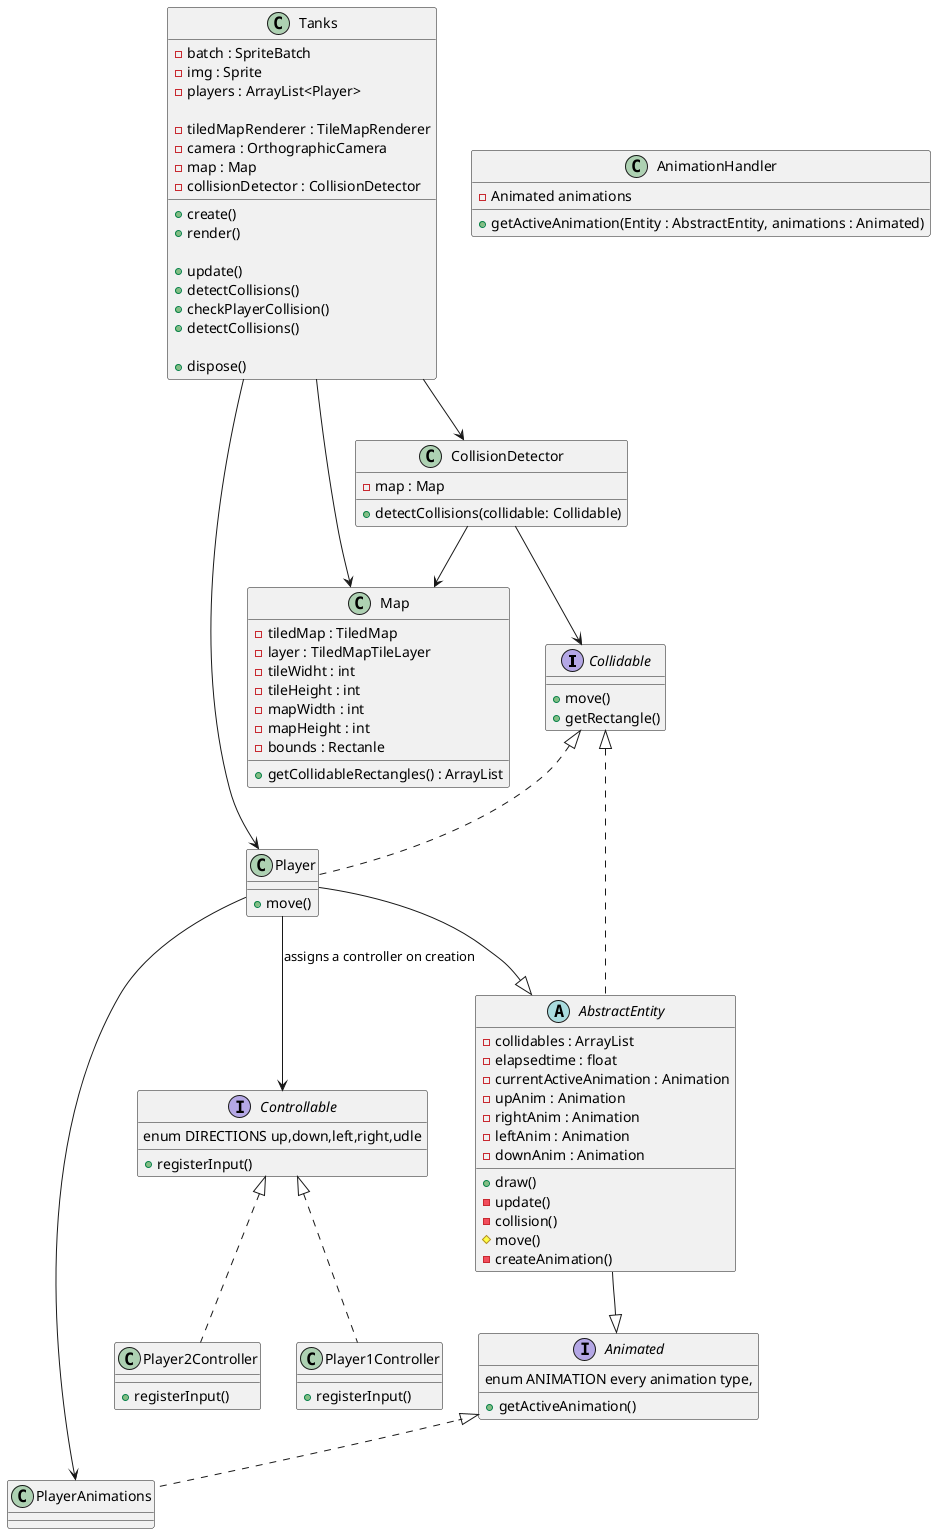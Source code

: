 @startuml tanks
interface Collidable {
    + move()
    + getRectangle()
}
interface Controllable {
  enum DIRECTIONS up,down,left,right,udle
  + registerInput()
}
interface Animated {
    enum ANIMATION every animation type,
    + getActiveAnimation()
}

abstract class AbstractEntity implements Collidable {
    - collidables : ArrayList
    - elapsedtime : float
    - currentActiveAnimation : Animation
    - upAnim : Animation
    - rightAnim : Animation
    - leftAnim : Animation
    - downAnim : Animation

    + draw()
    - update()
    - collision()
    # move()
    - createAnimation() 
}
class AnimationHandler {
    - Animated animations
    + getActiveAnimation(Entity : AbstractEntity, animations : Animated)
}
class CollisionDetector {
    - map : Map
    + detectCollisions(collidable: Collidable)
}

class Player implements Collidable {
    + move()
}
class Player1Controller implements Controllable{
    + registerInput()
}
class Player2Controller implements Controllable{
    + registerInput()
}
class PlayerAnimations implements Animated {
    
}

class Map {
    - tiledMap : TiledMap
    - layer : TiledMapTileLayer
    - tileWidht : int
    - tileHeight : int
    - mapWidth : int
    - mapHeight : int
    - bounds : Rectanle

    + getCollidableRectangles() : ArrayList
}

class Tanks {
    - batch : SpriteBatch
    - img : Sprite
    - players : ArrayList<Player>

    - tiledMapRenderer : TileMapRenderer
    - camera : OrthographicCamera
    - map : Map
    - collisionDetector : CollisionDetector

    + create()
    + render()

    + update()
    + detectCollisions()
    + checkPlayerCollision()
    + detectCollisions()

    + dispose()

}

Tanks --> Map
Tanks --> CollisionDetector
Tanks --> Player

CollisionDetector --> Map
CollisionDetector --> Collidable

Player --|> AbstractEntity
Player --> Controllable : assigns a controller on creation
Player --> PlayerAnimations

AbstractEntity --|> Animated

@enduml
